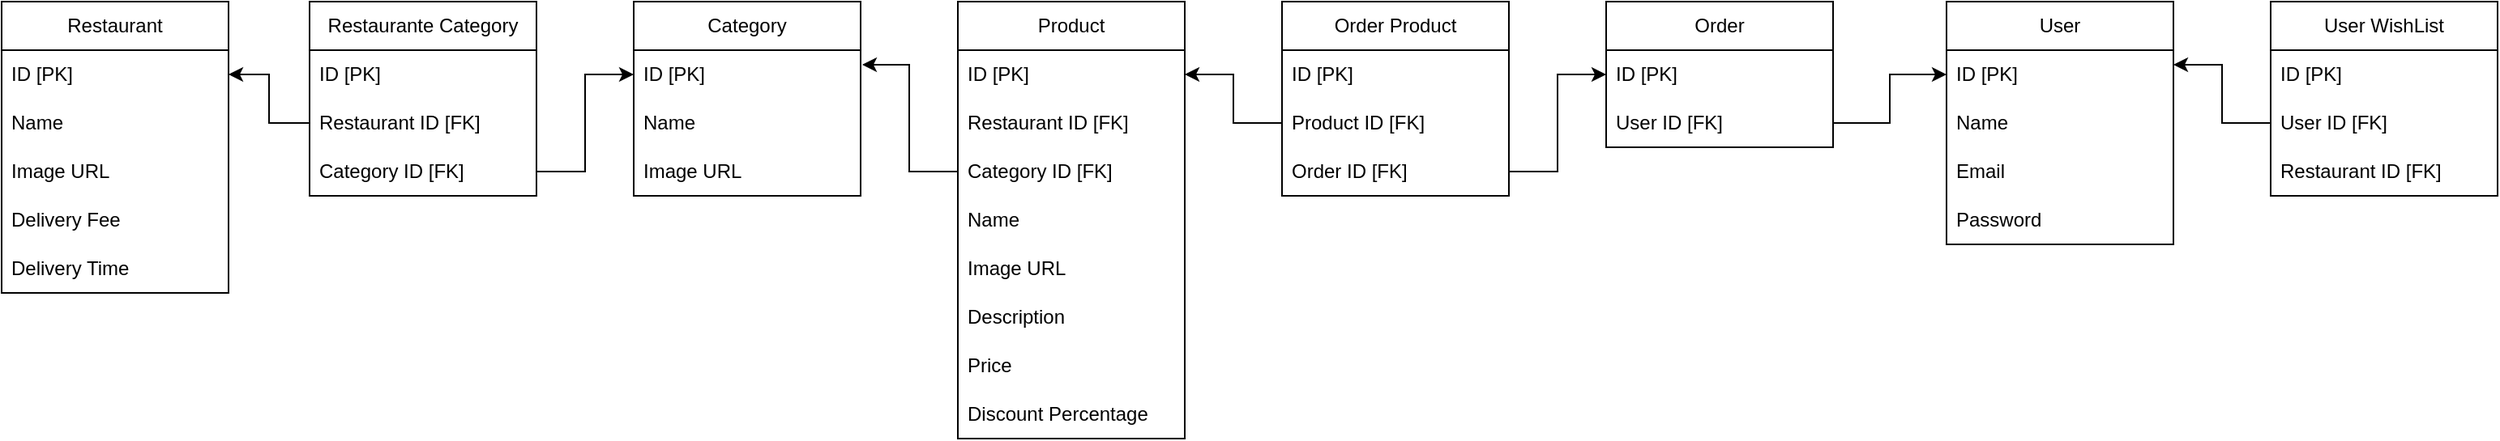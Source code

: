 <mxfile version="24.8.9">
  <diagram name="Página-1" id="kieaZQaVLV0GP7P8b4l1">
    <mxGraphModel dx="880" dy="502" grid="1" gridSize="10" guides="1" tooltips="1" connect="1" arrows="1" fold="1" page="1" pageScale="1" pageWidth="827" pageHeight="1169" math="0" shadow="0">
      <root>
        <mxCell id="0" />
        <mxCell id="1" parent="0" />
        <mxCell id="r0mTACX0XeRlYsK8iUav-1" value="Restaurant" style="swimlane;fontStyle=0;childLayout=stackLayout;horizontal=1;startSize=30;horizontalStack=0;resizeParent=1;resizeParentMax=0;resizeLast=0;collapsible=1;marginBottom=0;whiteSpace=wrap;html=1;" vertex="1" parent="1">
          <mxGeometry x="10" y="40" width="140" height="180" as="geometry" />
        </mxCell>
        <mxCell id="r0mTACX0XeRlYsK8iUav-2" value="ID [PK]" style="text;strokeColor=none;fillColor=none;align=left;verticalAlign=middle;spacingLeft=4;spacingRight=4;overflow=hidden;points=[[0,0.5],[1,0.5]];portConstraint=eastwest;rotatable=0;whiteSpace=wrap;html=1;" vertex="1" parent="r0mTACX0XeRlYsK8iUav-1">
          <mxGeometry y="30" width="140" height="30" as="geometry" />
        </mxCell>
        <mxCell id="r0mTACX0XeRlYsK8iUav-3" value="Name" style="text;strokeColor=none;fillColor=none;align=left;verticalAlign=middle;spacingLeft=4;spacingRight=4;overflow=hidden;points=[[0,0.5],[1,0.5]];portConstraint=eastwest;rotatable=0;whiteSpace=wrap;html=1;" vertex="1" parent="r0mTACX0XeRlYsK8iUav-1">
          <mxGeometry y="60" width="140" height="30" as="geometry" />
        </mxCell>
        <mxCell id="r0mTACX0XeRlYsK8iUav-4" value="Image URL" style="text;strokeColor=none;fillColor=none;align=left;verticalAlign=middle;spacingLeft=4;spacingRight=4;overflow=hidden;points=[[0,0.5],[1,0.5]];portConstraint=eastwest;rotatable=0;whiteSpace=wrap;html=1;" vertex="1" parent="r0mTACX0XeRlYsK8iUav-1">
          <mxGeometry y="90" width="140" height="30" as="geometry" />
        </mxCell>
        <mxCell id="r0mTACX0XeRlYsK8iUav-7" value="Delivery Fee" style="text;strokeColor=none;fillColor=none;align=left;verticalAlign=middle;spacingLeft=4;spacingRight=4;overflow=hidden;points=[[0,0.5],[1,0.5]];portConstraint=eastwest;rotatable=0;whiteSpace=wrap;html=1;" vertex="1" parent="r0mTACX0XeRlYsK8iUav-1">
          <mxGeometry y="120" width="140" height="30" as="geometry" />
        </mxCell>
        <mxCell id="r0mTACX0XeRlYsK8iUav-8" value="Delivery Time" style="text;strokeColor=none;fillColor=none;align=left;verticalAlign=middle;spacingLeft=4;spacingRight=4;overflow=hidden;points=[[0,0.5],[1,0.5]];portConstraint=eastwest;rotatable=0;whiteSpace=wrap;html=1;" vertex="1" parent="r0mTACX0XeRlYsK8iUav-1">
          <mxGeometry y="150" width="140" height="30" as="geometry" />
        </mxCell>
        <mxCell id="r0mTACX0XeRlYsK8iUav-9" value="Restaurante Category" style="swimlane;fontStyle=0;childLayout=stackLayout;horizontal=1;startSize=30;horizontalStack=0;resizeParent=1;resizeParentMax=0;resizeLast=0;collapsible=1;marginBottom=0;whiteSpace=wrap;html=1;" vertex="1" parent="1">
          <mxGeometry x="200" y="40" width="140" height="120" as="geometry" />
        </mxCell>
        <mxCell id="r0mTACX0XeRlYsK8iUav-10" value="ID [PK]" style="text;strokeColor=none;fillColor=none;align=left;verticalAlign=middle;spacingLeft=4;spacingRight=4;overflow=hidden;points=[[0,0.5],[1,0.5]];portConstraint=eastwest;rotatable=0;whiteSpace=wrap;html=1;" vertex="1" parent="r0mTACX0XeRlYsK8iUav-9">
          <mxGeometry y="30" width="140" height="30" as="geometry" />
        </mxCell>
        <mxCell id="r0mTACX0XeRlYsK8iUav-11" value="Restaurant ID [FK]" style="text;strokeColor=none;fillColor=none;align=left;verticalAlign=middle;spacingLeft=4;spacingRight=4;overflow=hidden;points=[[0,0.5],[1,0.5]];portConstraint=eastwest;rotatable=0;whiteSpace=wrap;html=1;" vertex="1" parent="r0mTACX0XeRlYsK8iUav-9">
          <mxGeometry y="60" width="140" height="30" as="geometry" />
        </mxCell>
        <mxCell id="r0mTACX0XeRlYsK8iUav-12" value="Category ID [FK]" style="text;strokeColor=none;fillColor=none;align=left;verticalAlign=middle;spacingLeft=4;spacingRight=4;overflow=hidden;points=[[0,0.5],[1,0.5]];portConstraint=eastwest;rotatable=0;whiteSpace=wrap;html=1;" vertex="1" parent="r0mTACX0XeRlYsK8iUav-9">
          <mxGeometry y="90" width="140" height="30" as="geometry" />
        </mxCell>
        <mxCell id="r0mTACX0XeRlYsK8iUav-15" value="Category" style="swimlane;fontStyle=0;childLayout=stackLayout;horizontal=1;startSize=30;horizontalStack=0;resizeParent=1;resizeParentMax=0;resizeLast=0;collapsible=1;marginBottom=0;whiteSpace=wrap;html=1;" vertex="1" parent="1">
          <mxGeometry x="400" y="40" width="140" height="120" as="geometry" />
        </mxCell>
        <mxCell id="r0mTACX0XeRlYsK8iUav-16" value="ID [PK]" style="text;strokeColor=none;fillColor=none;align=left;verticalAlign=middle;spacingLeft=4;spacingRight=4;overflow=hidden;points=[[0,0.5],[1,0.5]];portConstraint=eastwest;rotatable=0;whiteSpace=wrap;html=1;" vertex="1" parent="r0mTACX0XeRlYsK8iUav-15">
          <mxGeometry y="30" width="140" height="30" as="geometry" />
        </mxCell>
        <mxCell id="r0mTACX0XeRlYsK8iUav-17" value="Name" style="text;strokeColor=none;fillColor=none;align=left;verticalAlign=middle;spacingLeft=4;spacingRight=4;overflow=hidden;points=[[0,0.5],[1,0.5]];portConstraint=eastwest;rotatable=0;whiteSpace=wrap;html=1;" vertex="1" parent="r0mTACX0XeRlYsK8iUav-15">
          <mxGeometry y="60" width="140" height="30" as="geometry" />
        </mxCell>
        <mxCell id="r0mTACX0XeRlYsK8iUav-18" value="Image URL" style="text;strokeColor=none;fillColor=none;align=left;verticalAlign=middle;spacingLeft=4;spacingRight=4;overflow=hidden;points=[[0,0.5],[1,0.5]];portConstraint=eastwest;rotatable=0;whiteSpace=wrap;html=1;" vertex="1" parent="r0mTACX0XeRlYsK8iUav-15">
          <mxGeometry y="90" width="140" height="30" as="geometry" />
        </mxCell>
        <mxCell id="r0mTACX0XeRlYsK8iUav-19" style="edgeStyle=orthogonalEdgeStyle;rounded=0;orthogonalLoop=1;jettySize=auto;html=1;exitX=0;exitY=0.5;exitDx=0;exitDy=0;entryX=1;entryY=0.5;entryDx=0;entryDy=0;" edge="1" parent="1" source="r0mTACX0XeRlYsK8iUav-11" target="r0mTACX0XeRlYsK8iUav-2">
          <mxGeometry relative="1" as="geometry" />
        </mxCell>
        <mxCell id="r0mTACX0XeRlYsK8iUav-20" style="edgeStyle=orthogonalEdgeStyle;rounded=0;orthogonalLoop=1;jettySize=auto;html=1;exitX=1;exitY=0.5;exitDx=0;exitDy=0;entryX=0;entryY=0.5;entryDx=0;entryDy=0;" edge="1" parent="1" source="r0mTACX0XeRlYsK8iUav-12" target="r0mTACX0XeRlYsK8iUav-16">
          <mxGeometry relative="1" as="geometry" />
        </mxCell>
        <mxCell id="r0mTACX0XeRlYsK8iUav-21" value="Product" style="swimlane;fontStyle=0;childLayout=stackLayout;horizontal=1;startSize=30;horizontalStack=0;resizeParent=1;resizeParentMax=0;resizeLast=0;collapsible=1;marginBottom=0;whiteSpace=wrap;html=1;" vertex="1" parent="1">
          <mxGeometry x="600" y="40" width="140" height="270" as="geometry" />
        </mxCell>
        <mxCell id="r0mTACX0XeRlYsK8iUav-22" value="ID [PK]" style="text;strokeColor=none;fillColor=none;align=left;verticalAlign=middle;spacingLeft=4;spacingRight=4;overflow=hidden;points=[[0,0.5],[1,0.5]];portConstraint=eastwest;rotatable=0;whiteSpace=wrap;html=1;" vertex="1" parent="r0mTACX0XeRlYsK8iUav-21">
          <mxGeometry y="30" width="140" height="30" as="geometry" />
        </mxCell>
        <mxCell id="r0mTACX0XeRlYsK8iUav-23" value="Restaurant ID [FK]" style="text;strokeColor=none;fillColor=none;align=left;verticalAlign=middle;spacingLeft=4;spacingRight=4;overflow=hidden;points=[[0,0.5],[1,0.5]];portConstraint=eastwest;rotatable=0;whiteSpace=wrap;html=1;" vertex="1" parent="r0mTACX0XeRlYsK8iUav-21">
          <mxGeometry y="60" width="140" height="30" as="geometry" />
        </mxCell>
        <mxCell id="r0mTACX0XeRlYsK8iUav-24" value="Category ID [FK]" style="text;strokeColor=none;fillColor=none;align=left;verticalAlign=middle;spacingLeft=4;spacingRight=4;overflow=hidden;points=[[0,0.5],[1,0.5]];portConstraint=eastwest;rotatable=0;whiteSpace=wrap;html=1;" vertex="1" parent="r0mTACX0XeRlYsK8iUav-21">
          <mxGeometry y="90" width="140" height="30" as="geometry" />
        </mxCell>
        <mxCell id="r0mTACX0XeRlYsK8iUav-25" value="Name" style="text;strokeColor=none;fillColor=none;align=left;verticalAlign=middle;spacingLeft=4;spacingRight=4;overflow=hidden;points=[[0,0.5],[1,0.5]];portConstraint=eastwest;rotatable=0;whiteSpace=wrap;html=1;" vertex="1" parent="r0mTACX0XeRlYsK8iUav-21">
          <mxGeometry y="120" width="140" height="30" as="geometry" />
        </mxCell>
        <mxCell id="r0mTACX0XeRlYsK8iUav-26" value="Image URL" style="text;strokeColor=none;fillColor=none;align=left;verticalAlign=middle;spacingLeft=4;spacingRight=4;overflow=hidden;points=[[0,0.5],[1,0.5]];portConstraint=eastwest;rotatable=0;whiteSpace=wrap;html=1;" vertex="1" parent="r0mTACX0XeRlYsK8iUav-21">
          <mxGeometry y="150" width="140" height="30" as="geometry" />
        </mxCell>
        <mxCell id="r0mTACX0XeRlYsK8iUav-27" value="Description" style="text;strokeColor=none;fillColor=none;align=left;verticalAlign=middle;spacingLeft=4;spacingRight=4;overflow=hidden;points=[[0,0.5],[1,0.5]];portConstraint=eastwest;rotatable=0;whiteSpace=wrap;html=1;" vertex="1" parent="r0mTACX0XeRlYsK8iUav-21">
          <mxGeometry y="180" width="140" height="30" as="geometry" />
        </mxCell>
        <mxCell id="r0mTACX0XeRlYsK8iUav-28" value="Price" style="text;strokeColor=none;fillColor=none;align=left;verticalAlign=middle;spacingLeft=4;spacingRight=4;overflow=hidden;points=[[0,0.5],[1,0.5]];portConstraint=eastwest;rotatable=0;whiteSpace=wrap;html=1;" vertex="1" parent="r0mTACX0XeRlYsK8iUav-21">
          <mxGeometry y="210" width="140" height="30" as="geometry" />
        </mxCell>
        <mxCell id="r0mTACX0XeRlYsK8iUav-29" value="Discount Percentage" style="text;strokeColor=none;fillColor=none;align=left;verticalAlign=middle;spacingLeft=4;spacingRight=4;overflow=hidden;points=[[0,0.5],[1,0.5]];portConstraint=eastwest;rotatable=0;whiteSpace=wrap;html=1;" vertex="1" parent="r0mTACX0XeRlYsK8iUav-21">
          <mxGeometry y="240" width="140" height="30" as="geometry" />
        </mxCell>
        <mxCell id="r0mTACX0XeRlYsK8iUav-30" value="User" style="swimlane;fontStyle=0;childLayout=stackLayout;horizontal=1;startSize=30;horizontalStack=0;resizeParent=1;resizeParentMax=0;resizeLast=0;collapsible=1;marginBottom=0;whiteSpace=wrap;html=1;" vertex="1" parent="1">
          <mxGeometry x="1210" y="40" width="140" height="150" as="geometry" />
        </mxCell>
        <mxCell id="r0mTACX0XeRlYsK8iUav-31" value="ID [PK]" style="text;strokeColor=none;fillColor=none;align=left;verticalAlign=middle;spacingLeft=4;spacingRight=4;overflow=hidden;points=[[0,0.5],[1,0.5]];portConstraint=eastwest;rotatable=0;whiteSpace=wrap;html=1;" vertex="1" parent="r0mTACX0XeRlYsK8iUav-30">
          <mxGeometry y="30" width="140" height="30" as="geometry" />
        </mxCell>
        <mxCell id="r0mTACX0XeRlYsK8iUav-32" value="Name" style="text;strokeColor=none;fillColor=none;align=left;verticalAlign=middle;spacingLeft=4;spacingRight=4;overflow=hidden;points=[[0,0.5],[1,0.5]];portConstraint=eastwest;rotatable=0;whiteSpace=wrap;html=1;" vertex="1" parent="r0mTACX0XeRlYsK8iUav-30">
          <mxGeometry y="60" width="140" height="30" as="geometry" />
        </mxCell>
        <mxCell id="r0mTACX0XeRlYsK8iUav-33" value="Email" style="text;strokeColor=none;fillColor=none;align=left;verticalAlign=middle;spacingLeft=4;spacingRight=4;overflow=hidden;points=[[0,0.5],[1,0.5]];portConstraint=eastwest;rotatable=0;whiteSpace=wrap;html=1;" vertex="1" parent="r0mTACX0XeRlYsK8iUav-30">
          <mxGeometry y="90" width="140" height="30" as="geometry" />
        </mxCell>
        <mxCell id="r0mTACX0XeRlYsK8iUav-34" value="Password" style="text;strokeColor=none;fillColor=none;align=left;verticalAlign=middle;spacingLeft=4;spacingRight=4;overflow=hidden;points=[[0,0.5],[1,0.5]];portConstraint=eastwest;rotatable=0;whiteSpace=wrap;html=1;" vertex="1" parent="r0mTACX0XeRlYsK8iUav-30">
          <mxGeometry y="120" width="140" height="30" as="geometry" />
        </mxCell>
        <mxCell id="r0mTACX0XeRlYsK8iUav-39" value="Order Product" style="swimlane;fontStyle=0;childLayout=stackLayout;horizontal=1;startSize=30;horizontalStack=0;resizeParent=1;resizeParentMax=0;resizeLast=0;collapsible=1;marginBottom=0;whiteSpace=wrap;html=1;" vertex="1" parent="1">
          <mxGeometry x="800" y="40" width="140" height="120" as="geometry" />
        </mxCell>
        <mxCell id="r0mTACX0XeRlYsK8iUav-40" value="ID [PK]" style="text;strokeColor=none;fillColor=none;align=left;verticalAlign=middle;spacingLeft=4;spacingRight=4;overflow=hidden;points=[[0,0.5],[1,0.5]];portConstraint=eastwest;rotatable=0;whiteSpace=wrap;html=1;" vertex="1" parent="r0mTACX0XeRlYsK8iUav-39">
          <mxGeometry y="30" width="140" height="30" as="geometry" />
        </mxCell>
        <mxCell id="r0mTACX0XeRlYsK8iUav-41" value="Product ID [FK]" style="text;strokeColor=none;fillColor=none;align=left;verticalAlign=middle;spacingLeft=4;spacingRight=4;overflow=hidden;points=[[0,0.5],[1,0.5]];portConstraint=eastwest;rotatable=0;whiteSpace=wrap;html=1;" vertex="1" parent="r0mTACX0XeRlYsK8iUav-39">
          <mxGeometry y="60" width="140" height="30" as="geometry" />
        </mxCell>
        <mxCell id="r0mTACX0XeRlYsK8iUav-42" value="Order ID [FK]" style="text;strokeColor=none;fillColor=none;align=left;verticalAlign=middle;spacingLeft=4;spacingRight=4;overflow=hidden;points=[[0,0.5],[1,0.5]];portConstraint=eastwest;rotatable=0;whiteSpace=wrap;html=1;" vertex="1" parent="r0mTACX0XeRlYsK8iUav-39">
          <mxGeometry y="90" width="140" height="30" as="geometry" />
        </mxCell>
        <mxCell id="r0mTACX0XeRlYsK8iUav-44" value="Order" style="swimlane;fontStyle=0;childLayout=stackLayout;horizontal=1;startSize=30;horizontalStack=0;resizeParent=1;resizeParentMax=0;resizeLast=0;collapsible=1;marginBottom=0;whiteSpace=wrap;html=1;" vertex="1" parent="1">
          <mxGeometry x="1000" y="40" width="140" height="90" as="geometry" />
        </mxCell>
        <mxCell id="r0mTACX0XeRlYsK8iUav-45" value="ID [PK]" style="text;strokeColor=none;fillColor=none;align=left;verticalAlign=middle;spacingLeft=4;spacingRight=4;overflow=hidden;points=[[0,0.5],[1,0.5]];portConstraint=eastwest;rotatable=0;whiteSpace=wrap;html=1;" vertex="1" parent="r0mTACX0XeRlYsK8iUav-44">
          <mxGeometry y="30" width="140" height="30" as="geometry" />
        </mxCell>
        <mxCell id="r0mTACX0XeRlYsK8iUav-46" value="User ID [FK]" style="text;strokeColor=none;fillColor=none;align=left;verticalAlign=middle;spacingLeft=4;spacingRight=4;overflow=hidden;points=[[0,0.5],[1,0.5]];portConstraint=eastwest;rotatable=0;whiteSpace=wrap;html=1;" vertex="1" parent="r0mTACX0XeRlYsK8iUav-44">
          <mxGeometry y="60" width="140" height="30" as="geometry" />
        </mxCell>
        <mxCell id="r0mTACX0XeRlYsK8iUav-49" style="edgeStyle=orthogonalEdgeStyle;rounded=0;orthogonalLoop=1;jettySize=auto;html=1;exitX=0;exitY=0.5;exitDx=0;exitDy=0;entryX=1;entryY=0.5;entryDx=0;entryDy=0;" edge="1" parent="1" source="r0mTACX0XeRlYsK8iUav-41" target="r0mTACX0XeRlYsK8iUav-22">
          <mxGeometry relative="1" as="geometry" />
        </mxCell>
        <mxCell id="r0mTACX0XeRlYsK8iUav-50" style="edgeStyle=orthogonalEdgeStyle;rounded=0;orthogonalLoop=1;jettySize=auto;html=1;exitX=1;exitY=0.5;exitDx=0;exitDy=0;entryX=0;entryY=0.5;entryDx=0;entryDy=0;" edge="1" parent="1" source="r0mTACX0XeRlYsK8iUav-42" target="r0mTACX0XeRlYsK8iUav-45">
          <mxGeometry relative="1" as="geometry" />
        </mxCell>
        <mxCell id="r0mTACX0XeRlYsK8iUav-51" value="User WishList" style="swimlane;fontStyle=0;childLayout=stackLayout;horizontal=1;startSize=30;horizontalStack=0;resizeParent=1;resizeParentMax=0;resizeLast=0;collapsible=1;marginBottom=0;whiteSpace=wrap;html=1;" vertex="1" parent="1">
          <mxGeometry x="1410" y="40" width="140" height="120" as="geometry" />
        </mxCell>
        <mxCell id="r0mTACX0XeRlYsK8iUav-52" value="ID [PK]" style="text;strokeColor=none;fillColor=none;align=left;verticalAlign=middle;spacingLeft=4;spacingRight=4;overflow=hidden;points=[[0,0.5],[1,0.5]];portConstraint=eastwest;rotatable=0;whiteSpace=wrap;html=1;" vertex="1" parent="r0mTACX0XeRlYsK8iUav-51">
          <mxGeometry y="30" width="140" height="30" as="geometry" />
        </mxCell>
        <mxCell id="r0mTACX0XeRlYsK8iUav-53" value="User ID [FK]" style="text;strokeColor=none;fillColor=none;align=left;verticalAlign=middle;spacingLeft=4;spacingRight=4;overflow=hidden;points=[[0,0.5],[1,0.5]];portConstraint=eastwest;rotatable=0;whiteSpace=wrap;html=1;" vertex="1" parent="r0mTACX0XeRlYsK8iUav-51">
          <mxGeometry y="60" width="140" height="30" as="geometry" />
        </mxCell>
        <mxCell id="r0mTACX0XeRlYsK8iUav-54" value="Restaurant ID [FK]" style="text;strokeColor=none;fillColor=none;align=left;verticalAlign=middle;spacingLeft=4;spacingRight=4;overflow=hidden;points=[[0,0.5],[1,0.5]];portConstraint=eastwest;rotatable=0;whiteSpace=wrap;html=1;" vertex="1" parent="r0mTACX0XeRlYsK8iUav-51">
          <mxGeometry y="90" width="140" height="30" as="geometry" />
        </mxCell>
        <mxCell id="r0mTACX0XeRlYsK8iUav-56" style="edgeStyle=orthogonalEdgeStyle;rounded=0;orthogonalLoop=1;jettySize=auto;html=1;exitX=1;exitY=0.5;exitDx=0;exitDy=0;entryX=0;entryY=0.5;entryDx=0;entryDy=0;" edge="1" parent="1" source="r0mTACX0XeRlYsK8iUav-46" target="r0mTACX0XeRlYsK8iUav-31">
          <mxGeometry relative="1" as="geometry" />
        </mxCell>
        <mxCell id="r0mTACX0XeRlYsK8iUav-57" style="edgeStyle=orthogonalEdgeStyle;rounded=0;orthogonalLoop=1;jettySize=auto;html=1;exitX=0;exitY=0.5;exitDx=0;exitDy=0;entryX=1.007;entryY=0.3;entryDx=0;entryDy=0;entryPerimeter=0;" edge="1" parent="1" source="r0mTACX0XeRlYsK8iUav-24" target="r0mTACX0XeRlYsK8iUav-16">
          <mxGeometry relative="1" as="geometry" />
        </mxCell>
        <mxCell id="r0mTACX0XeRlYsK8iUav-58" style="edgeStyle=orthogonalEdgeStyle;rounded=0;orthogonalLoop=1;jettySize=auto;html=1;exitX=0;exitY=0.5;exitDx=0;exitDy=0;entryX=1;entryY=0.3;entryDx=0;entryDy=0;entryPerimeter=0;" edge="1" parent="1" source="r0mTACX0XeRlYsK8iUav-53" target="r0mTACX0XeRlYsK8iUav-31">
          <mxGeometry relative="1" as="geometry" />
        </mxCell>
      </root>
    </mxGraphModel>
  </diagram>
</mxfile>
